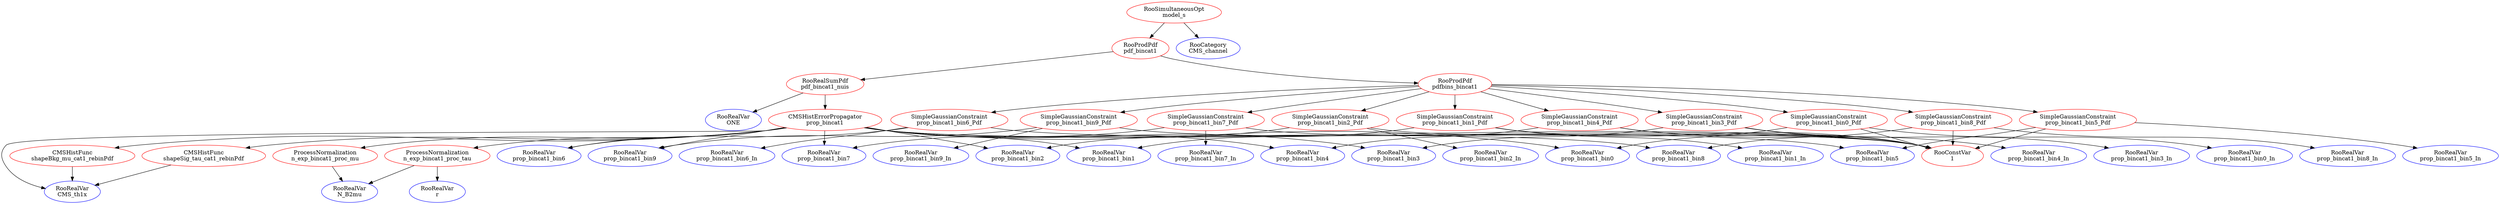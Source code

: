 digraph model_s{
"model_s" [ color=red, label="RooSimultaneousOpt\nmodel_s"];
"pdf_bincat1" [ color=red, label="RooProdPdf\npdf_bincat1"];
"pdf_bincat1_nuis" [ color=red, label="RooRealSumPdf\npdf_bincat1_nuis"];
"prop_bincat1" [ color=red, label="CMSHistErrorPropagator\nprop_bincat1"];
"shapeBkg_mu_cat1_rebinPdf" [ color=red, label="CMSHistFunc\nshapeBkg_mu_cat1_rebinPdf"];
"CMS_th1x" [ color=blue, label="RooRealVar\nCMS_th1x"];
"shapeSig_tau_cat1_rebinPdf" [ color=red, label="CMSHistFunc\nshapeSig_tau_cat1_rebinPdf"];
"n_exp_bincat1_proc_mu" [ color=red, label="ProcessNormalization\nn_exp_bincat1_proc_mu"];
"N_B2mu" [ color=blue, label="RooRealVar\nN_B2mu"];
"n_exp_bincat1_proc_tau" [ color=red, label="ProcessNormalization\nn_exp_bincat1_proc_tau"];
"r" [ color=blue, label="RooRealVar\nr"];
"prop_bincat1_bin0" [ color=blue, label="RooRealVar\nprop_bincat1_bin0"];
"prop_bincat1_bin1" [ color=blue, label="RooRealVar\nprop_bincat1_bin1"];
"prop_bincat1_bin2" [ color=blue, label="RooRealVar\nprop_bincat1_bin2"];
"prop_bincat1_bin3" [ color=blue, label="RooRealVar\nprop_bincat1_bin3"];
"prop_bincat1_bin4" [ color=blue, label="RooRealVar\nprop_bincat1_bin4"];
"prop_bincat1_bin5" [ color=blue, label="RooRealVar\nprop_bincat1_bin5"];
"prop_bincat1_bin6" [ color=blue, label="RooRealVar\nprop_bincat1_bin6"];
"prop_bincat1_bin7" [ color=blue, label="RooRealVar\nprop_bincat1_bin7"];
"prop_bincat1_bin8" [ color=blue, label="RooRealVar\nprop_bincat1_bin8"];
"prop_bincat1_bin9" [ color=blue, label="RooRealVar\nprop_bincat1_bin9"];
"ONE" [ color=blue, label="RooRealVar\nONE"];
"pdfbins_bincat1" [ color=red, label="RooProdPdf\npdfbins_bincat1"];
"prop_bincat1_bin0_Pdf" [ color=red, label="SimpleGaussianConstraint\nprop_bincat1_bin0_Pdf"];
"1" [ color=red, label="RooConstVar\n1"];
"prop_bincat1_bin0_In" [ color=blue, label="RooRealVar\nprop_bincat1_bin0_In"];
"prop_bincat1_bin1_Pdf" [ color=red, label="SimpleGaussianConstraint\nprop_bincat1_bin1_Pdf"];
"prop_bincat1_bin1_In" [ color=blue, label="RooRealVar\nprop_bincat1_bin1_In"];
"prop_bincat1_bin2_Pdf" [ color=red, label="SimpleGaussianConstraint\nprop_bincat1_bin2_Pdf"];
"prop_bincat1_bin2_In" [ color=blue, label="RooRealVar\nprop_bincat1_bin2_In"];
"prop_bincat1_bin3_Pdf" [ color=red, label="SimpleGaussianConstraint\nprop_bincat1_bin3_Pdf"];
"prop_bincat1_bin3_In" [ color=blue, label="RooRealVar\nprop_bincat1_bin3_In"];
"prop_bincat1_bin4_Pdf" [ color=red, label="SimpleGaussianConstraint\nprop_bincat1_bin4_Pdf"];
"prop_bincat1_bin4_In" [ color=blue, label="RooRealVar\nprop_bincat1_bin4_In"];
"prop_bincat1_bin5_Pdf" [ color=red, label="SimpleGaussianConstraint\nprop_bincat1_bin5_Pdf"];
"prop_bincat1_bin5_In" [ color=blue, label="RooRealVar\nprop_bincat1_bin5_In"];
"prop_bincat1_bin6_Pdf" [ color=red, label="SimpleGaussianConstraint\nprop_bincat1_bin6_Pdf"];
"prop_bincat1_bin6_In" [ color=blue, label="RooRealVar\nprop_bincat1_bin6_In"];
"prop_bincat1_bin7_Pdf" [ color=red, label="SimpleGaussianConstraint\nprop_bincat1_bin7_Pdf"];
"prop_bincat1_bin7_In" [ color=blue, label="RooRealVar\nprop_bincat1_bin7_In"];
"prop_bincat1_bin8_Pdf" [ color=red, label="SimpleGaussianConstraint\nprop_bincat1_bin8_Pdf"];
"prop_bincat1_bin8_In" [ color=blue, label="RooRealVar\nprop_bincat1_bin8_In"];
"prop_bincat1_bin9_Pdf" [ color=red, label="SimpleGaussianConstraint\nprop_bincat1_bin9_Pdf"];
"prop_bincat1_bin9_In" [ color=blue, label="RooRealVar\nprop_bincat1_bin9_In"];
"CMS_channel" [ color=blue, label="RooCategory\nCMS_channel"];
"prop_bincat1_bin1_Pdf" -> "1";
"prop_bincat1_bin1_Pdf" -> "prop_bincat1_bin1_In";
"prop_bincat1_bin1_Pdf" -> "prop_bincat1_bin1";
"prop_bincat1_bin8_Pdf" -> "1";
"prop_bincat1_bin8_Pdf" -> "prop_bincat1_bin8_In";
"prop_bincat1_bin8_Pdf" -> "prop_bincat1_bin8";
"prop_bincat1_bin7_Pdf" -> "1";
"prop_bincat1_bin7_Pdf" -> "prop_bincat1_bin7";
"prop_bincat1_bin7_Pdf" -> "prop_bincat1_bin7_In";
"prop_bincat1_bin9_Pdf" -> "prop_bincat1_bin9";
"prop_bincat1_bin9_Pdf" -> "1";
"prop_bincat1_bin9_Pdf" -> "prop_bincat1_bin9_In";
"n_exp_bincat1_proc_mu" -> "N_B2mu";
"n_exp_bincat1_proc_tau" -> "r";
"n_exp_bincat1_proc_tau" -> "N_B2mu";
"prop_bincat1_bin0_Pdf" -> "prop_bincat1_bin0";
"prop_bincat1_bin0_Pdf" -> "prop_bincat1_bin0_In";
"prop_bincat1_bin0_Pdf" -> "1";
"prop_bincat1_bin2_Pdf" -> "1";
"prop_bincat1_bin2_Pdf" -> "prop_bincat1_bin2";
"prop_bincat1_bin2_Pdf" -> "prop_bincat1_bin2_In";
"prop_bincat1_bin5_Pdf" -> "1";
"prop_bincat1_bin5_Pdf" -> "prop_bincat1_bin5_In";
"prop_bincat1_bin5_Pdf" -> "prop_bincat1_bin5";
"prop_bincat1_bin3_Pdf" -> "1";
"prop_bincat1_bin3_Pdf" -> "prop_bincat1_bin3_In";
"prop_bincat1_bin3_Pdf" -> "prop_bincat1_bin3";
"prop_bincat1_bin4_Pdf" -> "1";
"prop_bincat1_bin4_Pdf" -> "prop_bincat1_bin4_In";
"prop_bincat1_bin4_Pdf" -> "prop_bincat1_bin4";
"prop_bincat1_bin6_Pdf" -> "prop_bincat1_bin6";
"prop_bincat1_bin6_Pdf" -> "1";
"prop_bincat1_bin6_Pdf" -> "prop_bincat1_bin6_In";
"model_s" -> "CMS_channel";
"model_s" -> "pdf_bincat1";
"pdf_bincat1" -> "pdf_bincat1_nuis";
"pdf_bincat1" -> "pdfbins_bincat1";
"pdf_bincat1_nuis" -> "ONE";
"pdf_bincat1_nuis" -> "prop_bincat1";
"prop_bincat1" -> "CMS_th1x";
"prop_bincat1" -> "prop_bincat1_bin6";
"prop_bincat1" -> "prop_bincat1_bin9";
"prop_bincat1" -> "n_exp_bincat1_proc_mu";
"prop_bincat1" -> "n_exp_bincat1_proc_tau";
"prop_bincat1" -> "prop_bincat1_bin0";
"prop_bincat1" -> "prop_bincat1_bin1";
"prop_bincat1" -> "prop_bincat1_bin4";
"prop_bincat1" -> "prop_bincat1_bin7";
"prop_bincat1" -> "prop_bincat1_bin2";
"prop_bincat1" -> "prop_bincat1_bin3";
"prop_bincat1" -> "prop_bincat1_bin5";
"prop_bincat1" -> "prop_bincat1_bin8";
"prop_bincat1" -> "shapeBkg_mu_cat1_rebinPdf";
"prop_bincat1" -> "shapeSig_tau_cat1_rebinPdf";
"shapeBkg_mu_cat1_rebinPdf" -> "CMS_th1x";
"shapeSig_tau_cat1_rebinPdf" -> "CMS_th1x";
"pdfbins_bincat1" -> "prop_bincat1_bin1_Pdf";
"pdfbins_bincat1" -> "prop_bincat1_bin8_Pdf";
"pdfbins_bincat1" -> "prop_bincat1_bin7_Pdf";
"pdfbins_bincat1" -> "prop_bincat1_bin9_Pdf";
"pdfbins_bincat1" -> "prop_bincat1_bin0_Pdf";
"pdfbins_bincat1" -> "prop_bincat1_bin2_Pdf";
"pdfbins_bincat1" -> "prop_bincat1_bin5_Pdf";
"pdfbins_bincat1" -> "prop_bincat1_bin3_Pdf";
"pdfbins_bincat1" -> "prop_bincat1_bin4_Pdf";
"pdfbins_bincat1" -> "prop_bincat1_bin6_Pdf";
}
